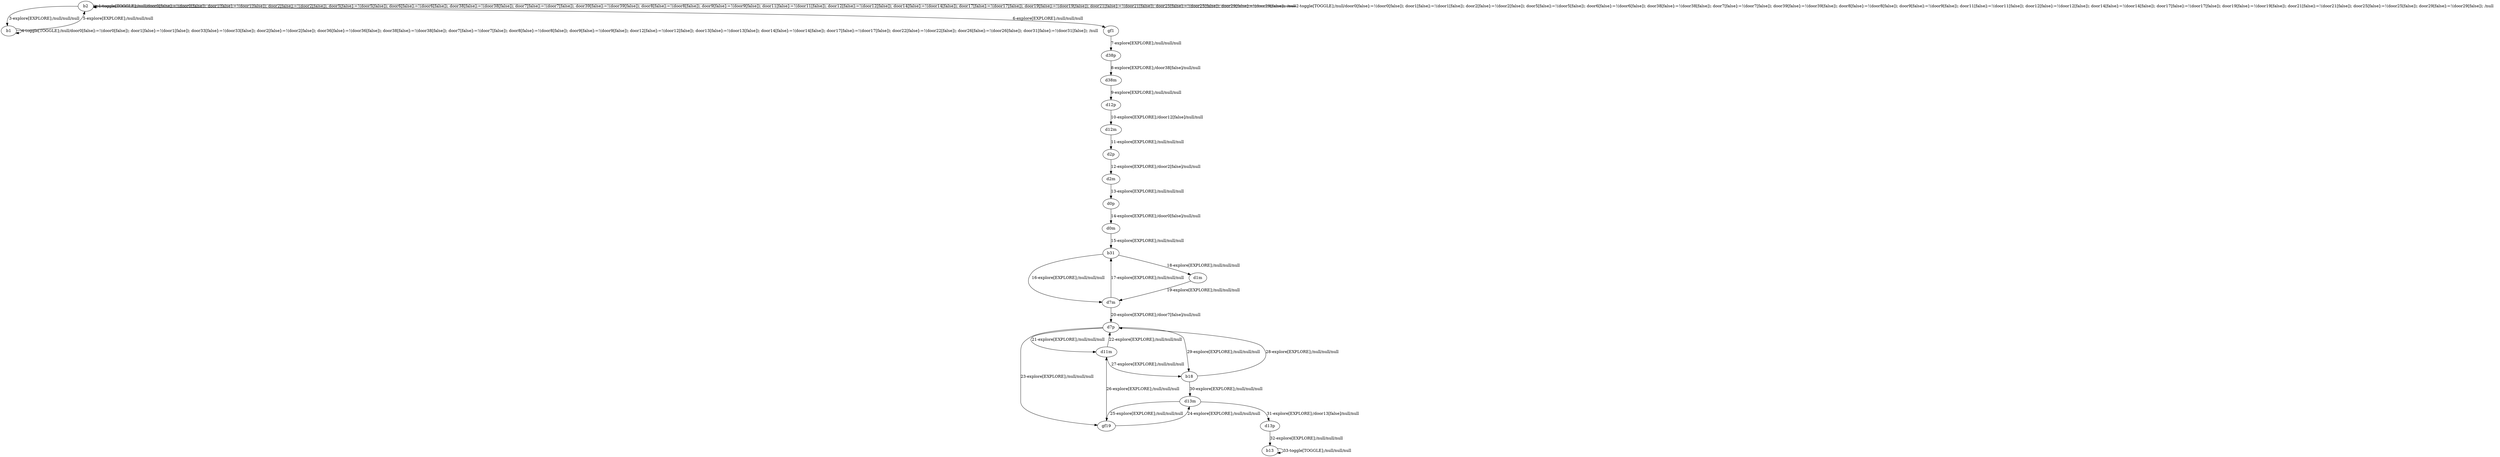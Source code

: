 # Total number of goals covered by this test: 2
# b13 --> b13
# d13p --> b13

digraph g {
"b2" -> "b2" [label = "1-toggle[TOGGLE];/null/door0[false]:=!(door0[false]); door1[false]:=!(door1[false]); door2[false]:=!(door2[false]); door5[false]:=!(door5[false]); door6[false]:=!(door6[false]); door38[false]:=!(door38[false]); door7[false]:=!(door7[false]); door39[false]:=!(door39[false]); door8[false]:=!(door8[false]); door9[false]:=!(door9[false]); door11[false]:=!(door11[false]); door12[false]:=!(door12[false]); door14[false]:=!(door14[false]); door17[false]:=!(door17[false]); door19[false]:=!(door19[false]); door21[false]:=!(door21[false]); door25[false]:=!(door25[false]); door29[false]:=!(door29[false]); /null"];
"b2" -> "b2" [label = "2-toggle[TOGGLE];/null/door0[false]:=!(door0[false]); door1[false]:=!(door1[false]); door2[false]:=!(door2[false]); door5[false]:=!(door5[false]); door6[false]:=!(door6[false]); door38[false]:=!(door38[false]); door7[false]:=!(door7[false]); door39[false]:=!(door39[false]); door8[false]:=!(door8[false]); door9[false]:=!(door9[false]); door11[false]:=!(door11[false]); door12[false]:=!(door12[false]); door14[false]:=!(door14[false]); door17[false]:=!(door17[false]); door19[false]:=!(door19[false]); door21[false]:=!(door21[false]); door25[false]:=!(door25[false]); door29[false]:=!(door29[false]); /null"];
"b2" -> "b1" [label = "3-explore[EXPLORE];/null/null/null"];
"b1" -> "b1" [label = "4-toggle[TOGGLE];/null/door0[false]:=!(door0[false]); door1[false]:=!(door1[false]); door33[false]:=!(door33[false]); door2[false]:=!(door2[false]); door36[false]:=!(door36[false]); door38[false]:=!(door38[false]); door7[false]:=!(door7[false]); door8[false]:=!(door8[false]); door9[false]:=!(door9[false]); door12[false]:=!(door12[false]); door13[false]:=!(door13[false]); door14[false]:=!(door14[false]); door17[false]:=!(door17[false]); door22[false]:=!(door22[false]); door26[false]:=!(door26[false]); door31[false]:=!(door31[false]); /null"];
"b1" -> "b2" [label = "5-explore[EXPLORE];/null/null/null"];
"b2" -> "gf1" [label = "6-explore[EXPLORE];/null/null/null"];
"gf1" -> "d38p" [label = "7-explore[EXPLORE];/null/null/null"];
"d38p" -> "d38m" [label = "8-explore[EXPLORE];/door38[false]/null/null"];
"d38m" -> "d12p" [label = "9-explore[EXPLORE];/null/null/null"];
"d12p" -> "d12m" [label = "10-explore[EXPLORE];/door12[false]/null/null"];
"d12m" -> "d2p" [label = "11-explore[EXPLORE];/null/null/null"];
"d2p" -> "d2m" [label = "12-explore[EXPLORE];/door2[false]/null/null"];
"d2m" -> "d0p" [label = "13-explore[EXPLORE];/null/null/null"];
"d0p" -> "d0m" [label = "14-explore[EXPLORE];/door0[false]/null/null"];
"d0m" -> "b31" [label = "15-explore[EXPLORE];/null/null/null"];
"b31" -> "d7m" [label = "16-explore[EXPLORE];/null/null/null"];
"d7m" -> "b31" [label = "17-explore[EXPLORE];/null/null/null"];
"b31" -> "d1m" [label = "18-explore[EXPLORE];/null/null/null"];
"d1m" -> "d7m" [label = "19-explore[EXPLORE];/null/null/null"];
"d7m" -> "d7p" [label = "20-explore[EXPLORE];/door7[false]/null/null"];
"d7p" -> "d11m" [label = "21-explore[EXPLORE];/null/null/null"];
"d11m" -> "d7p" [label = "22-explore[EXPLORE];/null/null/null"];
"d7p" -> "gf19" [label = "23-explore[EXPLORE];/null/null/null"];
"gf19" -> "d13m" [label = "24-explore[EXPLORE];/null/null/null"];
"d13m" -> "gf19" [label = "25-explore[EXPLORE];/null/null/null"];
"gf19" -> "d11m" [label = "26-explore[EXPLORE];/null/null/null"];
"d11m" -> "b18" [label = "27-explore[EXPLORE];/null/null/null"];
"b18" -> "d7p" [label = "28-explore[EXPLORE];/null/null/null"];
"d7p" -> "b18" [label = "29-explore[EXPLORE];/null/null/null"];
"b18" -> "d13m" [label = "30-explore[EXPLORE];/null/null/null"];
"d13m" -> "d13p" [label = "31-explore[EXPLORE];/door13[false]/null/null"];
"d13p" -> "b13" [label = "32-explore[EXPLORE];/null/null/null"];
"b13" -> "b13" [label = "33-toggle[TOGGLE];/null/null/null"];
}